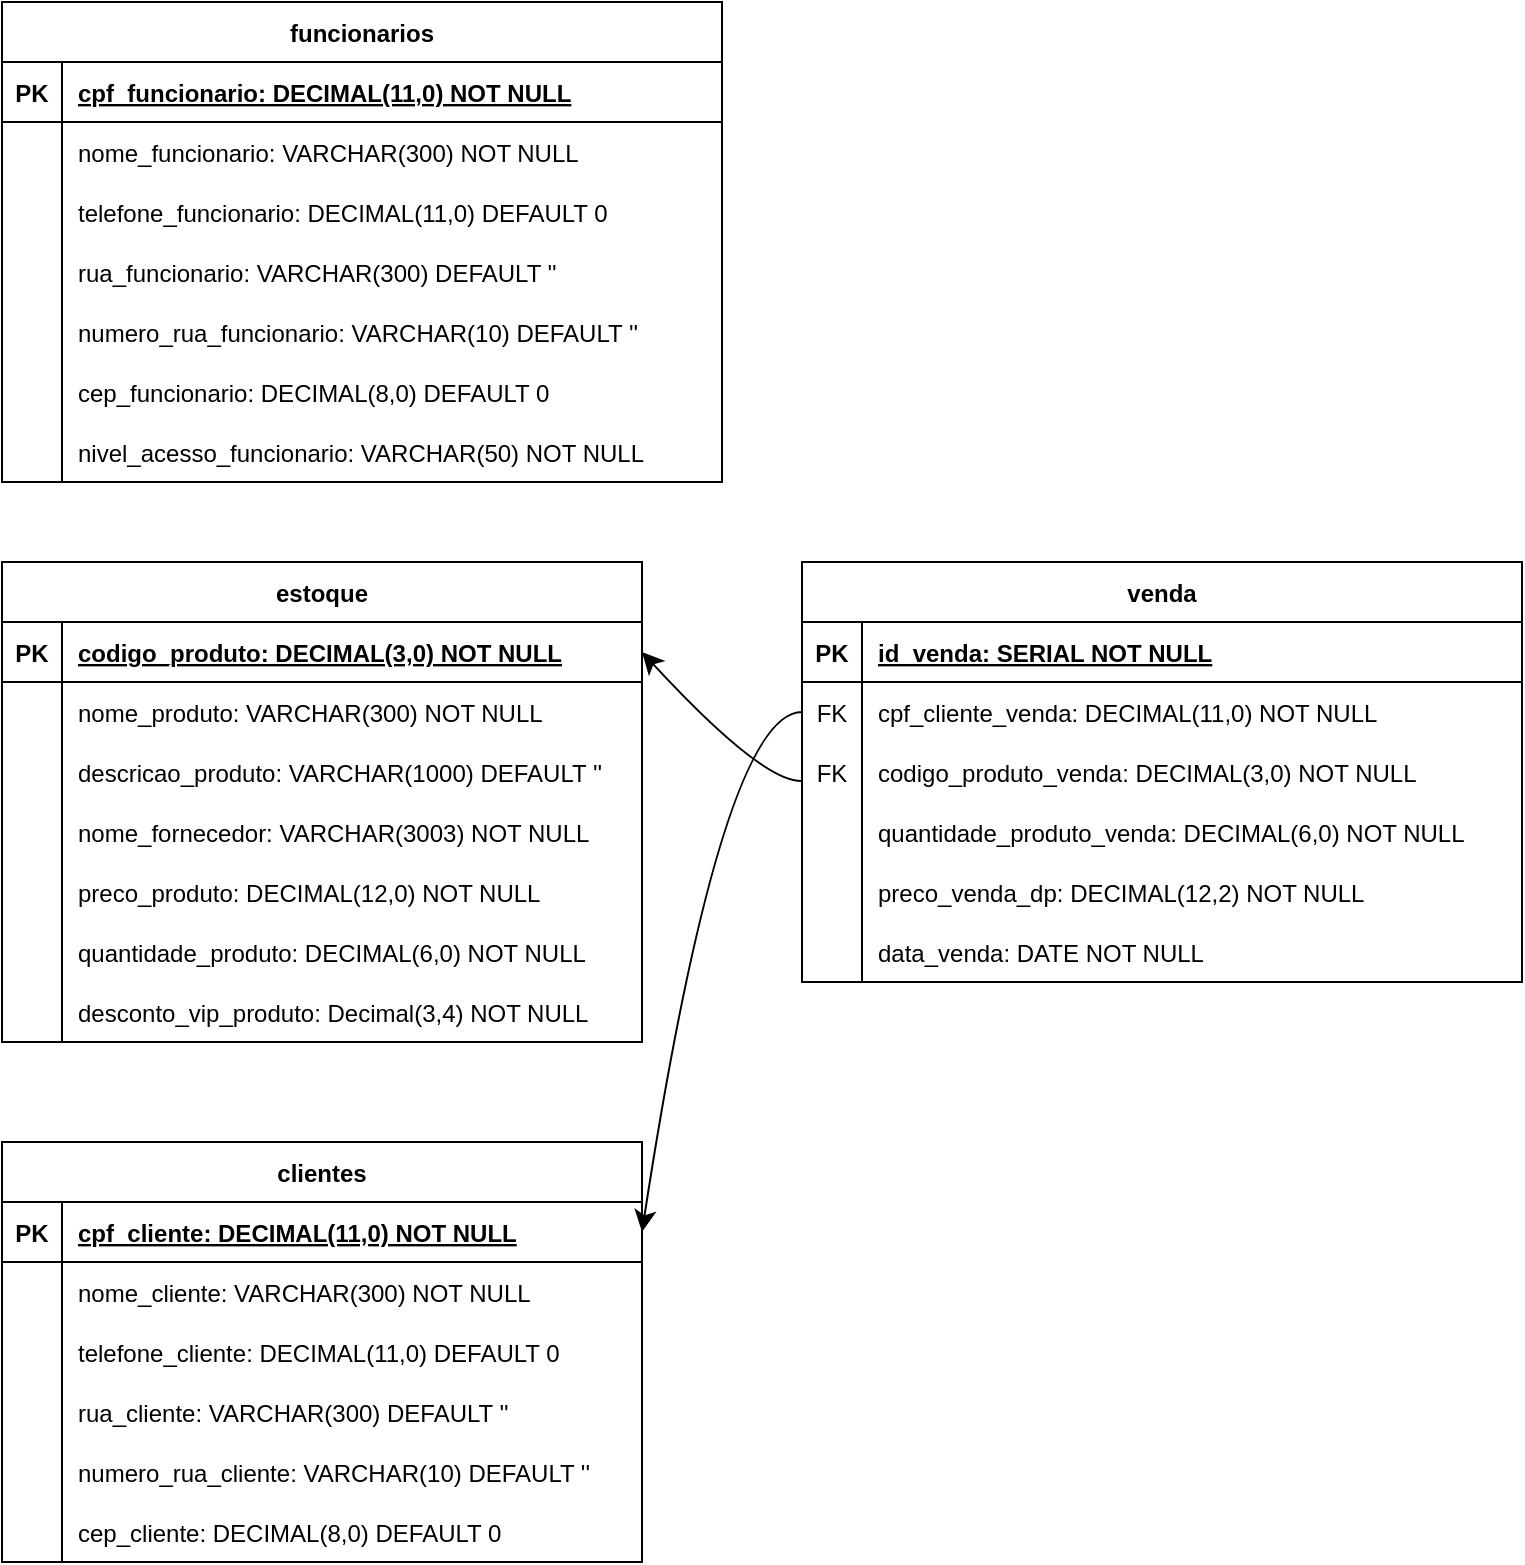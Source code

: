 <mxfile version="22.1.5" type="github">
  <diagram id="R2lEEEUBdFMjLlhIrx00" name="Page-1">
    <mxGraphModel dx="1434" dy="896" grid="1" gridSize="10" guides="1" tooltips="1" connect="1" arrows="1" fold="1" page="1" pageScale="1" pageWidth="850" pageHeight="1100" math="0" shadow="0" extFonts="Permanent Marker^https://fonts.googleapis.com/css?family=Permanent+Marker">
      <root>
        <mxCell id="0" />
        <mxCell id="1" parent="0" />
        <mxCell id="C-vyLk0tnHw3VtMMgP7b-2" value="clientes" style="shape=table;startSize=30;container=1;collapsible=1;childLayout=tableLayout;fixedRows=1;rowLines=0;fontStyle=1;align=center;resizeLast=1;" parent="1" vertex="1">
          <mxGeometry x="40" y="610" width="320" height="210" as="geometry" />
        </mxCell>
        <mxCell id="C-vyLk0tnHw3VtMMgP7b-3" value="" style="shape=partialRectangle;collapsible=0;dropTarget=0;pointerEvents=0;fillColor=none;points=[[0,0.5],[1,0.5]];portConstraint=eastwest;top=0;left=0;right=0;bottom=1;" parent="C-vyLk0tnHw3VtMMgP7b-2" vertex="1">
          <mxGeometry y="30" width="320" height="30" as="geometry" />
        </mxCell>
        <mxCell id="C-vyLk0tnHw3VtMMgP7b-4" value="PK" style="shape=partialRectangle;overflow=hidden;connectable=0;fillColor=none;top=0;left=0;bottom=0;right=0;fontStyle=1;" parent="C-vyLk0tnHw3VtMMgP7b-3" vertex="1">
          <mxGeometry width="30" height="30" as="geometry">
            <mxRectangle width="30" height="30" as="alternateBounds" />
          </mxGeometry>
        </mxCell>
        <mxCell id="C-vyLk0tnHw3VtMMgP7b-5" value="cpf_cliente: DECIMAL(11,0) NOT NULL" style="shape=partialRectangle;overflow=hidden;connectable=0;fillColor=none;top=0;left=0;bottom=0;right=0;align=left;spacingLeft=6;fontStyle=5;" parent="C-vyLk0tnHw3VtMMgP7b-3" vertex="1">
          <mxGeometry x="30" width="290" height="30" as="geometry">
            <mxRectangle width="290" height="30" as="alternateBounds" />
          </mxGeometry>
        </mxCell>
        <mxCell id="C-vyLk0tnHw3VtMMgP7b-6" value="" style="shape=partialRectangle;collapsible=0;dropTarget=0;pointerEvents=0;fillColor=none;points=[[0,0.5],[1,0.5]];portConstraint=eastwest;top=0;left=0;right=0;bottom=0;" parent="C-vyLk0tnHw3VtMMgP7b-2" vertex="1">
          <mxGeometry y="60" width="320" height="30" as="geometry" />
        </mxCell>
        <mxCell id="C-vyLk0tnHw3VtMMgP7b-7" value="" style="shape=partialRectangle;overflow=hidden;connectable=0;fillColor=none;top=0;left=0;bottom=0;right=0;" parent="C-vyLk0tnHw3VtMMgP7b-6" vertex="1">
          <mxGeometry width="30" height="30" as="geometry">
            <mxRectangle width="30" height="30" as="alternateBounds" />
          </mxGeometry>
        </mxCell>
        <mxCell id="C-vyLk0tnHw3VtMMgP7b-8" value="nome_cliente: VARCHAR(300) NOT NULL" style="shape=partialRectangle;overflow=hidden;connectable=0;fillColor=none;top=0;left=0;bottom=0;right=0;align=left;spacingLeft=6;" parent="C-vyLk0tnHw3VtMMgP7b-6" vertex="1">
          <mxGeometry x="30" width="290" height="30" as="geometry">
            <mxRectangle width="290" height="30" as="alternateBounds" />
          </mxGeometry>
        </mxCell>
        <mxCell id="VuaBsLZZw2XXIkpd5qdw-1" value="" style="shape=partialRectangle;collapsible=0;dropTarget=0;pointerEvents=0;fillColor=none;points=[[0,0.5],[1,0.5]];portConstraint=eastwest;top=0;left=0;right=0;bottom=0;" parent="C-vyLk0tnHw3VtMMgP7b-2" vertex="1">
          <mxGeometry y="90" width="320" height="30" as="geometry" />
        </mxCell>
        <mxCell id="VuaBsLZZw2XXIkpd5qdw-2" value="" style="shape=partialRectangle;overflow=hidden;connectable=0;fillColor=none;top=0;left=0;bottom=0;right=0;" parent="VuaBsLZZw2XXIkpd5qdw-1" vertex="1">
          <mxGeometry width="30" height="30" as="geometry">
            <mxRectangle width="30" height="30" as="alternateBounds" />
          </mxGeometry>
        </mxCell>
        <mxCell id="VuaBsLZZw2XXIkpd5qdw-3" value="telefone_cliente: DECIMAL(11,0) DEFAULT 0" style="shape=partialRectangle;overflow=hidden;connectable=0;fillColor=none;top=0;left=0;bottom=0;right=0;align=left;spacingLeft=6;" parent="VuaBsLZZw2XXIkpd5qdw-1" vertex="1">
          <mxGeometry x="30" width="290" height="30" as="geometry">
            <mxRectangle width="290" height="30" as="alternateBounds" />
          </mxGeometry>
        </mxCell>
        <mxCell id="VuaBsLZZw2XXIkpd5qdw-4" value="" style="shape=partialRectangle;collapsible=0;dropTarget=0;pointerEvents=0;fillColor=none;points=[[0,0.5],[1,0.5]];portConstraint=eastwest;top=0;left=0;right=0;bottom=0;" parent="C-vyLk0tnHw3VtMMgP7b-2" vertex="1">
          <mxGeometry y="120" width="320" height="30" as="geometry" />
        </mxCell>
        <mxCell id="VuaBsLZZw2XXIkpd5qdw-5" value="" style="shape=partialRectangle;overflow=hidden;connectable=0;fillColor=none;top=0;left=0;bottom=0;right=0;" parent="VuaBsLZZw2XXIkpd5qdw-4" vertex="1">
          <mxGeometry width="30" height="30" as="geometry">
            <mxRectangle width="30" height="30" as="alternateBounds" />
          </mxGeometry>
        </mxCell>
        <mxCell id="VuaBsLZZw2XXIkpd5qdw-6" value="rua_cliente: VARCHAR(300) DEFAULT &#39;&#39;" style="shape=partialRectangle;overflow=hidden;connectable=0;fillColor=none;top=0;left=0;bottom=0;right=0;align=left;spacingLeft=6;" parent="VuaBsLZZw2XXIkpd5qdw-4" vertex="1">
          <mxGeometry x="30" width="290" height="30" as="geometry">
            <mxRectangle width="290" height="30" as="alternateBounds" />
          </mxGeometry>
        </mxCell>
        <mxCell id="VuaBsLZZw2XXIkpd5qdw-7" value="" style="shape=partialRectangle;collapsible=0;dropTarget=0;pointerEvents=0;fillColor=none;points=[[0,0.5],[1,0.5]];portConstraint=eastwest;top=0;left=0;right=0;bottom=0;" parent="C-vyLk0tnHw3VtMMgP7b-2" vertex="1">
          <mxGeometry y="150" width="320" height="30" as="geometry" />
        </mxCell>
        <mxCell id="VuaBsLZZw2XXIkpd5qdw-8" value="" style="shape=partialRectangle;overflow=hidden;connectable=0;fillColor=none;top=0;left=0;bottom=0;right=0;" parent="VuaBsLZZw2XXIkpd5qdw-7" vertex="1">
          <mxGeometry width="30" height="30" as="geometry">
            <mxRectangle width="30" height="30" as="alternateBounds" />
          </mxGeometry>
        </mxCell>
        <mxCell id="VuaBsLZZw2XXIkpd5qdw-9" value="numero_rua_cliente: VARCHAR(10) DEFAULT &#39;&#39;" style="shape=partialRectangle;overflow=hidden;connectable=0;fillColor=none;top=0;left=0;bottom=0;right=0;align=left;spacingLeft=6;" parent="VuaBsLZZw2XXIkpd5qdw-7" vertex="1">
          <mxGeometry x="30" width="290" height="30" as="geometry">
            <mxRectangle width="290" height="30" as="alternateBounds" />
          </mxGeometry>
        </mxCell>
        <mxCell id="C-vyLk0tnHw3VtMMgP7b-9" value="" style="shape=partialRectangle;collapsible=0;dropTarget=0;pointerEvents=0;fillColor=none;points=[[0,0.5],[1,0.5]];portConstraint=eastwest;top=0;left=0;right=0;bottom=0;" parent="C-vyLk0tnHw3VtMMgP7b-2" vertex="1">
          <mxGeometry y="180" width="320" height="30" as="geometry" />
        </mxCell>
        <mxCell id="C-vyLk0tnHw3VtMMgP7b-10" value="" style="shape=partialRectangle;overflow=hidden;connectable=0;fillColor=none;top=0;left=0;bottom=0;right=0;" parent="C-vyLk0tnHw3VtMMgP7b-9" vertex="1">
          <mxGeometry width="30" height="30" as="geometry">
            <mxRectangle width="30" height="30" as="alternateBounds" />
          </mxGeometry>
        </mxCell>
        <mxCell id="C-vyLk0tnHw3VtMMgP7b-11" value="cep_cliente: DECIMAL(8,0) DEFAULT 0 " style="shape=partialRectangle;overflow=hidden;connectable=0;fillColor=none;top=0;left=0;bottom=0;right=0;align=left;spacingLeft=6;" parent="C-vyLk0tnHw3VtMMgP7b-9" vertex="1">
          <mxGeometry x="30" width="290" height="30" as="geometry">
            <mxRectangle width="290" height="30" as="alternateBounds" />
          </mxGeometry>
        </mxCell>
        <mxCell id="VuaBsLZZw2XXIkpd5qdw-10" value="estoque" style="shape=table;startSize=30;container=1;collapsible=1;childLayout=tableLayout;fixedRows=1;rowLines=0;fontStyle=1;align=center;resizeLast=1;" parent="1" vertex="1">
          <mxGeometry x="40" y="320" width="320" height="240" as="geometry" />
        </mxCell>
        <mxCell id="VuaBsLZZw2XXIkpd5qdw-11" value="" style="shape=partialRectangle;collapsible=0;dropTarget=0;pointerEvents=0;fillColor=none;points=[[0,0.5],[1,0.5]];portConstraint=eastwest;top=0;left=0;right=0;bottom=1;" parent="VuaBsLZZw2XXIkpd5qdw-10" vertex="1">
          <mxGeometry y="30" width="320" height="30" as="geometry" />
        </mxCell>
        <mxCell id="VuaBsLZZw2XXIkpd5qdw-12" value="PK" style="shape=partialRectangle;overflow=hidden;connectable=0;fillColor=none;top=0;left=0;bottom=0;right=0;fontStyle=1;" parent="VuaBsLZZw2XXIkpd5qdw-11" vertex="1">
          <mxGeometry width="30" height="30" as="geometry">
            <mxRectangle width="30" height="30" as="alternateBounds" />
          </mxGeometry>
        </mxCell>
        <mxCell id="VuaBsLZZw2XXIkpd5qdw-13" value="codigo_produto: DECIMAL(3,0) NOT NULL" style="shape=partialRectangle;overflow=hidden;connectable=0;fillColor=none;top=0;left=0;bottom=0;right=0;align=left;spacingLeft=6;fontStyle=5;" parent="VuaBsLZZw2XXIkpd5qdw-11" vertex="1">
          <mxGeometry x="30" width="290" height="30" as="geometry">
            <mxRectangle width="290" height="30" as="alternateBounds" />
          </mxGeometry>
        </mxCell>
        <mxCell id="VuaBsLZZw2XXIkpd5qdw-14" value="" style="shape=partialRectangle;collapsible=0;dropTarget=0;pointerEvents=0;fillColor=none;points=[[0,0.5],[1,0.5]];portConstraint=eastwest;top=0;left=0;right=0;bottom=0;" parent="VuaBsLZZw2XXIkpd5qdw-10" vertex="1">
          <mxGeometry y="60" width="320" height="30" as="geometry" />
        </mxCell>
        <mxCell id="VuaBsLZZw2XXIkpd5qdw-15" value="" style="shape=partialRectangle;overflow=hidden;connectable=0;fillColor=none;top=0;left=0;bottom=0;right=0;" parent="VuaBsLZZw2XXIkpd5qdw-14" vertex="1">
          <mxGeometry width="30" height="30" as="geometry">
            <mxRectangle width="30" height="30" as="alternateBounds" />
          </mxGeometry>
        </mxCell>
        <mxCell id="VuaBsLZZw2XXIkpd5qdw-16" value="nome_produto: VARCHAR(300) NOT NULL" style="shape=partialRectangle;overflow=hidden;connectable=0;fillColor=none;top=0;left=0;bottom=0;right=0;align=left;spacingLeft=6;" parent="VuaBsLZZw2XXIkpd5qdw-14" vertex="1">
          <mxGeometry x="30" width="290" height="30" as="geometry">
            <mxRectangle width="290" height="30" as="alternateBounds" />
          </mxGeometry>
        </mxCell>
        <mxCell id="VuaBsLZZw2XXIkpd5qdw-17" value="" style="shape=partialRectangle;collapsible=0;dropTarget=0;pointerEvents=0;fillColor=none;points=[[0,0.5],[1,0.5]];portConstraint=eastwest;top=0;left=0;right=0;bottom=0;" parent="VuaBsLZZw2XXIkpd5qdw-10" vertex="1">
          <mxGeometry y="90" width="320" height="30" as="geometry" />
        </mxCell>
        <mxCell id="VuaBsLZZw2XXIkpd5qdw-18" value="" style="shape=partialRectangle;overflow=hidden;connectable=0;fillColor=none;top=0;left=0;bottom=0;right=0;" parent="VuaBsLZZw2XXIkpd5qdw-17" vertex="1">
          <mxGeometry width="30" height="30" as="geometry">
            <mxRectangle width="30" height="30" as="alternateBounds" />
          </mxGeometry>
        </mxCell>
        <mxCell id="VuaBsLZZw2XXIkpd5qdw-19" value="descricao_produto: VARCHAR(1000) DEFAULT &#39;&#39;" style="shape=partialRectangle;overflow=hidden;connectable=0;fillColor=none;top=0;left=0;bottom=0;right=0;align=left;spacingLeft=6;" parent="VuaBsLZZw2XXIkpd5qdw-17" vertex="1">
          <mxGeometry x="30" width="290" height="30" as="geometry">
            <mxRectangle width="290" height="30" as="alternateBounds" />
          </mxGeometry>
        </mxCell>
        <mxCell id="VuaBsLZZw2XXIkpd5qdw-20" value="" style="shape=partialRectangle;collapsible=0;dropTarget=0;pointerEvents=0;fillColor=none;points=[[0,0.5],[1,0.5]];portConstraint=eastwest;top=0;left=0;right=0;bottom=0;" parent="VuaBsLZZw2XXIkpd5qdw-10" vertex="1">
          <mxGeometry y="120" width="320" height="30" as="geometry" />
        </mxCell>
        <mxCell id="VuaBsLZZw2XXIkpd5qdw-21" value="" style="shape=partialRectangle;overflow=hidden;connectable=0;fillColor=none;top=0;left=0;bottom=0;right=0;" parent="VuaBsLZZw2XXIkpd5qdw-20" vertex="1">
          <mxGeometry width="30" height="30" as="geometry">
            <mxRectangle width="30" height="30" as="alternateBounds" />
          </mxGeometry>
        </mxCell>
        <mxCell id="VuaBsLZZw2XXIkpd5qdw-22" value="nome_fornecedor: VARCHAR(3003) NOT NULL" style="shape=partialRectangle;overflow=hidden;connectable=0;fillColor=none;top=0;left=0;bottom=0;right=0;align=left;spacingLeft=6;" parent="VuaBsLZZw2XXIkpd5qdw-20" vertex="1">
          <mxGeometry x="30" width="290" height="30" as="geometry">
            <mxRectangle width="290" height="30" as="alternateBounds" />
          </mxGeometry>
        </mxCell>
        <mxCell id="VuaBsLZZw2XXIkpd5qdw-23" value="" style="shape=partialRectangle;collapsible=0;dropTarget=0;pointerEvents=0;fillColor=none;points=[[0,0.5],[1,0.5]];portConstraint=eastwest;top=0;left=0;right=0;bottom=0;" parent="VuaBsLZZw2XXIkpd5qdw-10" vertex="1">
          <mxGeometry y="150" width="320" height="30" as="geometry" />
        </mxCell>
        <mxCell id="VuaBsLZZw2XXIkpd5qdw-24" value="" style="shape=partialRectangle;overflow=hidden;connectable=0;fillColor=none;top=0;left=0;bottom=0;right=0;" parent="VuaBsLZZw2XXIkpd5qdw-23" vertex="1">
          <mxGeometry width="30" height="30" as="geometry">
            <mxRectangle width="30" height="30" as="alternateBounds" />
          </mxGeometry>
        </mxCell>
        <mxCell id="VuaBsLZZw2XXIkpd5qdw-25" value="preco_produto: DECIMAL(12,0) NOT NULL" style="shape=partialRectangle;overflow=hidden;connectable=0;fillColor=none;top=0;left=0;bottom=0;right=0;align=left;spacingLeft=6;" parent="VuaBsLZZw2XXIkpd5qdw-23" vertex="1">
          <mxGeometry x="30" width="290" height="30" as="geometry">
            <mxRectangle width="290" height="30" as="alternateBounds" />
          </mxGeometry>
        </mxCell>
        <mxCell id="VuaBsLZZw2XXIkpd5qdw-26" value="" style="shape=partialRectangle;collapsible=0;dropTarget=0;pointerEvents=0;fillColor=none;points=[[0,0.5],[1,0.5]];portConstraint=eastwest;top=0;left=0;right=0;bottom=0;" parent="VuaBsLZZw2XXIkpd5qdw-10" vertex="1">
          <mxGeometry y="180" width="320" height="30" as="geometry" />
        </mxCell>
        <mxCell id="VuaBsLZZw2XXIkpd5qdw-27" value="" style="shape=partialRectangle;overflow=hidden;connectable=0;fillColor=none;top=0;left=0;bottom=0;right=0;" parent="VuaBsLZZw2XXIkpd5qdw-26" vertex="1">
          <mxGeometry width="30" height="30" as="geometry">
            <mxRectangle width="30" height="30" as="alternateBounds" />
          </mxGeometry>
        </mxCell>
        <mxCell id="VuaBsLZZw2XXIkpd5qdw-28" value="quantidade_produto: DECIMAL(6,0) NOT NULL" style="shape=partialRectangle;overflow=hidden;connectable=0;fillColor=none;top=0;left=0;bottom=0;right=0;align=left;spacingLeft=6;" parent="VuaBsLZZw2XXIkpd5qdw-26" vertex="1">
          <mxGeometry x="30" width="290" height="30" as="geometry">
            <mxRectangle width="290" height="30" as="alternateBounds" />
          </mxGeometry>
        </mxCell>
        <mxCell id="VuaBsLZZw2XXIkpd5qdw-74" value="" style="shape=partialRectangle;collapsible=0;dropTarget=0;pointerEvents=0;fillColor=none;points=[[0,0.5],[1,0.5]];portConstraint=eastwest;top=0;left=0;right=0;bottom=0;" parent="VuaBsLZZw2XXIkpd5qdw-10" vertex="1">
          <mxGeometry y="210" width="320" height="30" as="geometry" />
        </mxCell>
        <mxCell id="VuaBsLZZw2XXIkpd5qdw-75" value="" style="shape=partialRectangle;overflow=hidden;connectable=0;fillColor=none;top=0;left=0;bottom=0;right=0;" parent="VuaBsLZZw2XXIkpd5qdw-74" vertex="1">
          <mxGeometry width="30" height="30" as="geometry">
            <mxRectangle width="30" height="30" as="alternateBounds" />
          </mxGeometry>
        </mxCell>
        <mxCell id="VuaBsLZZw2XXIkpd5qdw-76" value="desconto_vip_produto: Decimal(3,4) NOT NULL" style="shape=partialRectangle;overflow=hidden;connectable=0;fillColor=none;top=0;left=0;bottom=0;right=0;align=left;spacingLeft=6;" parent="VuaBsLZZw2XXIkpd5qdw-74" vertex="1">
          <mxGeometry x="30" width="290" height="30" as="geometry">
            <mxRectangle width="290" height="30" as="alternateBounds" />
          </mxGeometry>
        </mxCell>
        <mxCell id="VuaBsLZZw2XXIkpd5qdw-48" value="funcionarios" style="shape=table;startSize=30;container=1;collapsible=1;childLayout=tableLayout;fixedRows=1;rowLines=0;fontStyle=1;align=center;resizeLast=1;" parent="1" vertex="1">
          <mxGeometry x="40" y="40" width="360" height="240" as="geometry" />
        </mxCell>
        <mxCell id="VuaBsLZZw2XXIkpd5qdw-49" value="" style="shape=partialRectangle;collapsible=0;dropTarget=0;pointerEvents=0;fillColor=none;points=[[0,0.5],[1,0.5]];portConstraint=eastwest;top=0;left=0;right=0;bottom=1;" parent="VuaBsLZZw2XXIkpd5qdw-48" vertex="1">
          <mxGeometry y="30" width="360" height="30" as="geometry" />
        </mxCell>
        <mxCell id="VuaBsLZZw2XXIkpd5qdw-50" value="PK" style="shape=partialRectangle;overflow=hidden;connectable=0;fillColor=none;top=0;left=0;bottom=0;right=0;fontStyle=1;" parent="VuaBsLZZw2XXIkpd5qdw-49" vertex="1">
          <mxGeometry width="30" height="30" as="geometry">
            <mxRectangle width="30" height="30" as="alternateBounds" />
          </mxGeometry>
        </mxCell>
        <mxCell id="VuaBsLZZw2XXIkpd5qdw-51" value="cpf_funcionario: DECIMAL(11,0) NOT NULL" style="shape=partialRectangle;overflow=hidden;connectable=0;fillColor=none;top=0;left=0;bottom=0;right=0;align=left;spacingLeft=6;fontStyle=5;" parent="VuaBsLZZw2XXIkpd5qdw-49" vertex="1">
          <mxGeometry x="30" width="330" height="30" as="geometry">
            <mxRectangle width="330" height="30" as="alternateBounds" />
          </mxGeometry>
        </mxCell>
        <mxCell id="VuaBsLZZw2XXIkpd5qdw-52" value="" style="shape=partialRectangle;collapsible=0;dropTarget=0;pointerEvents=0;fillColor=none;points=[[0,0.5],[1,0.5]];portConstraint=eastwest;top=0;left=0;right=0;bottom=0;" parent="VuaBsLZZw2XXIkpd5qdw-48" vertex="1">
          <mxGeometry y="60" width="360" height="30" as="geometry" />
        </mxCell>
        <mxCell id="VuaBsLZZw2XXIkpd5qdw-53" value="" style="shape=partialRectangle;overflow=hidden;connectable=0;fillColor=none;top=0;left=0;bottom=0;right=0;" parent="VuaBsLZZw2XXIkpd5qdw-52" vertex="1">
          <mxGeometry width="30" height="30" as="geometry">
            <mxRectangle width="30" height="30" as="alternateBounds" />
          </mxGeometry>
        </mxCell>
        <mxCell id="VuaBsLZZw2XXIkpd5qdw-54" value="nome_funcionario: VARCHAR(300) NOT NULL" style="shape=partialRectangle;overflow=hidden;connectable=0;fillColor=none;top=0;left=0;bottom=0;right=0;align=left;spacingLeft=6;" parent="VuaBsLZZw2XXIkpd5qdw-52" vertex="1">
          <mxGeometry x="30" width="330" height="30" as="geometry">
            <mxRectangle width="330" height="30" as="alternateBounds" />
          </mxGeometry>
        </mxCell>
        <mxCell id="VuaBsLZZw2XXIkpd5qdw-55" value="" style="shape=partialRectangle;collapsible=0;dropTarget=0;pointerEvents=0;fillColor=none;points=[[0,0.5],[1,0.5]];portConstraint=eastwest;top=0;left=0;right=0;bottom=0;" parent="VuaBsLZZw2XXIkpd5qdw-48" vertex="1">
          <mxGeometry y="90" width="360" height="30" as="geometry" />
        </mxCell>
        <mxCell id="VuaBsLZZw2XXIkpd5qdw-56" value="" style="shape=partialRectangle;overflow=hidden;connectable=0;fillColor=none;top=0;left=0;bottom=0;right=0;" parent="VuaBsLZZw2XXIkpd5qdw-55" vertex="1">
          <mxGeometry width="30" height="30" as="geometry">
            <mxRectangle width="30" height="30" as="alternateBounds" />
          </mxGeometry>
        </mxCell>
        <mxCell id="VuaBsLZZw2XXIkpd5qdw-57" value="telefone_funcionario: DECIMAL(11,0) DEFAULT 0" style="shape=partialRectangle;overflow=hidden;connectable=0;fillColor=none;top=0;left=0;bottom=0;right=0;align=left;spacingLeft=6;" parent="VuaBsLZZw2XXIkpd5qdw-55" vertex="1">
          <mxGeometry x="30" width="330" height="30" as="geometry">
            <mxRectangle width="330" height="30" as="alternateBounds" />
          </mxGeometry>
        </mxCell>
        <mxCell id="VuaBsLZZw2XXIkpd5qdw-58" value="" style="shape=partialRectangle;collapsible=0;dropTarget=0;pointerEvents=0;fillColor=none;points=[[0,0.5],[1,0.5]];portConstraint=eastwest;top=0;left=0;right=0;bottom=0;" parent="VuaBsLZZw2XXIkpd5qdw-48" vertex="1">
          <mxGeometry y="120" width="360" height="30" as="geometry" />
        </mxCell>
        <mxCell id="VuaBsLZZw2XXIkpd5qdw-59" value="" style="shape=partialRectangle;overflow=hidden;connectable=0;fillColor=none;top=0;left=0;bottom=0;right=0;" parent="VuaBsLZZw2XXIkpd5qdw-58" vertex="1">
          <mxGeometry width="30" height="30" as="geometry">
            <mxRectangle width="30" height="30" as="alternateBounds" />
          </mxGeometry>
        </mxCell>
        <mxCell id="VuaBsLZZw2XXIkpd5qdw-60" value="rua_funcionario: VARCHAR(300) DEFAULT &#39;&#39;" style="shape=partialRectangle;overflow=hidden;connectable=0;fillColor=none;top=0;left=0;bottom=0;right=0;align=left;spacingLeft=6;" parent="VuaBsLZZw2XXIkpd5qdw-58" vertex="1">
          <mxGeometry x="30" width="330" height="30" as="geometry">
            <mxRectangle width="330" height="30" as="alternateBounds" />
          </mxGeometry>
        </mxCell>
        <mxCell id="VuaBsLZZw2XXIkpd5qdw-61" value="" style="shape=partialRectangle;collapsible=0;dropTarget=0;pointerEvents=0;fillColor=none;points=[[0,0.5],[1,0.5]];portConstraint=eastwest;top=0;left=0;right=0;bottom=0;" parent="VuaBsLZZw2XXIkpd5qdw-48" vertex="1">
          <mxGeometry y="150" width="360" height="30" as="geometry" />
        </mxCell>
        <mxCell id="VuaBsLZZw2XXIkpd5qdw-62" value="" style="shape=partialRectangle;overflow=hidden;connectable=0;fillColor=none;top=0;left=0;bottom=0;right=0;" parent="VuaBsLZZw2XXIkpd5qdw-61" vertex="1">
          <mxGeometry width="30" height="30" as="geometry">
            <mxRectangle width="30" height="30" as="alternateBounds" />
          </mxGeometry>
        </mxCell>
        <mxCell id="VuaBsLZZw2XXIkpd5qdw-63" value="numero_rua_funcionario: VARCHAR(10) DEFAULT &#39;&#39;" style="shape=partialRectangle;overflow=hidden;connectable=0;fillColor=none;top=0;left=0;bottom=0;right=0;align=left;spacingLeft=6;" parent="VuaBsLZZw2XXIkpd5qdw-61" vertex="1">
          <mxGeometry x="30" width="330" height="30" as="geometry">
            <mxRectangle width="330" height="30" as="alternateBounds" />
          </mxGeometry>
        </mxCell>
        <mxCell id="VuaBsLZZw2XXIkpd5qdw-64" value="" style="shape=partialRectangle;collapsible=0;dropTarget=0;pointerEvents=0;fillColor=none;points=[[0,0.5],[1,0.5]];portConstraint=eastwest;top=0;left=0;right=0;bottom=0;" parent="VuaBsLZZw2XXIkpd5qdw-48" vertex="1">
          <mxGeometry y="180" width="360" height="30" as="geometry" />
        </mxCell>
        <mxCell id="VuaBsLZZw2XXIkpd5qdw-65" value="" style="shape=partialRectangle;overflow=hidden;connectable=0;fillColor=none;top=0;left=0;bottom=0;right=0;" parent="VuaBsLZZw2XXIkpd5qdw-64" vertex="1">
          <mxGeometry width="30" height="30" as="geometry">
            <mxRectangle width="30" height="30" as="alternateBounds" />
          </mxGeometry>
        </mxCell>
        <mxCell id="VuaBsLZZw2XXIkpd5qdw-66" value="cep_funcionario: DECIMAL(8,0) DEFAULT 0 " style="shape=partialRectangle;overflow=hidden;connectable=0;fillColor=none;top=0;left=0;bottom=0;right=0;align=left;spacingLeft=6;" parent="VuaBsLZZw2XXIkpd5qdw-64" vertex="1">
          <mxGeometry x="30" width="330" height="30" as="geometry">
            <mxRectangle width="330" height="30" as="alternateBounds" />
          </mxGeometry>
        </mxCell>
        <mxCell id="VuaBsLZZw2XXIkpd5qdw-71" value="" style="shape=partialRectangle;collapsible=0;dropTarget=0;pointerEvents=0;fillColor=none;points=[[0,0.5],[1,0.5]];portConstraint=eastwest;top=0;left=0;right=0;bottom=0;" parent="VuaBsLZZw2XXIkpd5qdw-48" vertex="1">
          <mxGeometry y="210" width="360" height="30" as="geometry" />
        </mxCell>
        <mxCell id="VuaBsLZZw2XXIkpd5qdw-72" value="" style="shape=partialRectangle;overflow=hidden;connectable=0;fillColor=none;top=0;left=0;bottom=0;right=0;" parent="VuaBsLZZw2XXIkpd5qdw-71" vertex="1">
          <mxGeometry width="30" height="30" as="geometry">
            <mxRectangle width="30" height="30" as="alternateBounds" />
          </mxGeometry>
        </mxCell>
        <mxCell id="VuaBsLZZw2XXIkpd5qdw-73" value="nivel_acesso_funcionario: VARCHAR(50) NOT NULL" style="shape=partialRectangle;overflow=hidden;connectable=0;fillColor=none;top=0;left=0;bottom=0;right=0;align=left;spacingLeft=6;" parent="VuaBsLZZw2XXIkpd5qdw-71" vertex="1">
          <mxGeometry x="30" width="330" height="30" as="geometry">
            <mxRectangle width="330" height="30" as="alternateBounds" />
          </mxGeometry>
        </mxCell>
        <mxCell id="VuaBsLZZw2XXIkpd5qdw-121" value="venda" style="shape=table;startSize=30;container=1;collapsible=1;childLayout=tableLayout;fixedRows=1;rowLines=0;fontStyle=1;align=center;resizeLast=1;" parent="1" vertex="1">
          <mxGeometry x="440" y="320" width="360" height="210" as="geometry" />
        </mxCell>
        <mxCell id="VuaBsLZZw2XXIkpd5qdw-122" value="" style="shape=partialRectangle;collapsible=0;dropTarget=0;pointerEvents=0;fillColor=none;points=[[0,0.5],[1,0.5]];portConstraint=eastwest;top=0;left=0;right=0;bottom=1;" parent="VuaBsLZZw2XXIkpd5qdw-121" vertex="1">
          <mxGeometry y="30" width="360" height="30" as="geometry" />
        </mxCell>
        <mxCell id="VuaBsLZZw2XXIkpd5qdw-123" value="PK" style="shape=partialRectangle;overflow=hidden;connectable=0;fillColor=none;top=0;left=0;bottom=0;right=0;fontStyle=1;" parent="VuaBsLZZw2XXIkpd5qdw-122" vertex="1">
          <mxGeometry width="30" height="30" as="geometry">
            <mxRectangle width="30" height="30" as="alternateBounds" />
          </mxGeometry>
        </mxCell>
        <mxCell id="VuaBsLZZw2XXIkpd5qdw-124" value="id_venda: SERIAL NOT NULL" style="shape=partialRectangle;overflow=hidden;connectable=0;fillColor=none;top=0;left=0;bottom=0;right=0;align=left;spacingLeft=6;fontStyle=5;" parent="VuaBsLZZw2XXIkpd5qdw-122" vertex="1">
          <mxGeometry x="30" width="330" height="30" as="geometry">
            <mxRectangle width="330" height="30" as="alternateBounds" />
          </mxGeometry>
        </mxCell>
        <mxCell id="VuaBsLZZw2XXIkpd5qdw-128" value="" style="shape=partialRectangle;collapsible=0;dropTarget=0;pointerEvents=0;fillColor=none;points=[[0,0.5],[1,0.5]];portConstraint=eastwest;top=0;left=0;right=0;bottom=0;" parent="VuaBsLZZw2XXIkpd5qdw-121" vertex="1">
          <mxGeometry y="60" width="360" height="30" as="geometry" />
        </mxCell>
        <mxCell id="VuaBsLZZw2XXIkpd5qdw-129" value="FK" style="shape=partialRectangle;overflow=hidden;connectable=0;fillColor=none;top=0;left=0;bottom=0;right=0;" parent="VuaBsLZZw2XXIkpd5qdw-128" vertex="1">
          <mxGeometry width="30" height="30" as="geometry">
            <mxRectangle width="30" height="30" as="alternateBounds" />
          </mxGeometry>
        </mxCell>
        <mxCell id="VuaBsLZZw2XXIkpd5qdw-130" value="cpf_cliente_venda: DECIMAL(11,0) NOT NULL" style="shape=partialRectangle;overflow=hidden;connectable=0;fillColor=none;top=0;left=0;bottom=0;right=0;align=left;spacingLeft=6;" parent="VuaBsLZZw2XXIkpd5qdw-128" vertex="1">
          <mxGeometry x="30" width="330" height="30" as="geometry">
            <mxRectangle width="330" height="30" as="alternateBounds" />
          </mxGeometry>
        </mxCell>
        <mxCell id="VuaBsLZZw2XXIkpd5qdw-131" value="" style="shape=partialRectangle;collapsible=0;dropTarget=0;pointerEvents=0;fillColor=none;points=[[0,0.5],[1,0.5]];portConstraint=eastwest;top=0;left=0;right=0;bottom=0;" parent="VuaBsLZZw2XXIkpd5qdw-121" vertex="1">
          <mxGeometry y="90" width="360" height="30" as="geometry" />
        </mxCell>
        <mxCell id="VuaBsLZZw2XXIkpd5qdw-132" value="FK" style="shape=partialRectangle;overflow=hidden;connectable=0;fillColor=none;top=0;left=0;bottom=0;right=0;" parent="VuaBsLZZw2XXIkpd5qdw-131" vertex="1">
          <mxGeometry width="30" height="30" as="geometry">
            <mxRectangle width="30" height="30" as="alternateBounds" />
          </mxGeometry>
        </mxCell>
        <mxCell id="VuaBsLZZw2XXIkpd5qdw-133" value="codigo_produto_venda: DECIMAL(3,0) NOT NULL" style="shape=partialRectangle;overflow=hidden;connectable=0;fillColor=none;top=0;left=0;bottom=0;right=0;align=left;spacingLeft=6;" parent="VuaBsLZZw2XXIkpd5qdw-131" vertex="1">
          <mxGeometry x="30" width="330" height="30" as="geometry">
            <mxRectangle width="330" height="30" as="alternateBounds" />
          </mxGeometry>
        </mxCell>
        <mxCell id="VuaBsLZZw2XXIkpd5qdw-136" value="" style="shape=partialRectangle;collapsible=0;dropTarget=0;pointerEvents=0;fillColor=none;points=[[0,0.5],[1,0.5]];portConstraint=eastwest;top=0;left=0;right=0;bottom=0;" parent="VuaBsLZZw2XXIkpd5qdw-121" vertex="1">
          <mxGeometry y="120" width="360" height="30" as="geometry" />
        </mxCell>
        <mxCell id="VuaBsLZZw2XXIkpd5qdw-137" value="" style="shape=partialRectangle;overflow=hidden;connectable=0;fillColor=none;top=0;left=0;bottom=0;right=0;" parent="VuaBsLZZw2XXIkpd5qdw-136" vertex="1">
          <mxGeometry width="30" height="30" as="geometry">
            <mxRectangle width="30" height="30" as="alternateBounds" />
          </mxGeometry>
        </mxCell>
        <mxCell id="VuaBsLZZw2XXIkpd5qdw-138" value="quantidade_produto_venda: DECIMAL(6,0) NOT NULL" style="shape=partialRectangle;overflow=hidden;connectable=0;fillColor=none;top=0;left=0;bottom=0;right=0;align=left;spacingLeft=6;" parent="VuaBsLZZw2XXIkpd5qdw-136" vertex="1">
          <mxGeometry x="30" width="330" height="30" as="geometry">
            <mxRectangle width="330" height="30" as="alternateBounds" />
          </mxGeometry>
        </mxCell>
        <mxCell id="9-bL91WKbvsZhfPS1gJN-1" value="" style="shape=partialRectangle;collapsible=0;dropTarget=0;pointerEvents=0;fillColor=none;points=[[0,0.5],[1,0.5]];portConstraint=eastwest;top=0;left=0;right=0;bottom=0;" vertex="1" parent="VuaBsLZZw2XXIkpd5qdw-121">
          <mxGeometry y="150" width="360" height="30" as="geometry" />
        </mxCell>
        <mxCell id="9-bL91WKbvsZhfPS1gJN-2" value="" style="shape=partialRectangle;overflow=hidden;connectable=0;fillColor=none;top=0;left=0;bottom=0;right=0;" vertex="1" parent="9-bL91WKbvsZhfPS1gJN-1">
          <mxGeometry width="30" height="30" as="geometry">
            <mxRectangle width="30" height="30" as="alternateBounds" />
          </mxGeometry>
        </mxCell>
        <mxCell id="9-bL91WKbvsZhfPS1gJN-3" value="preco_venda_dp: DECIMAL(12,2) NOT NULL" style="shape=partialRectangle;overflow=hidden;connectable=0;fillColor=none;top=0;left=0;bottom=0;right=0;align=left;spacingLeft=6;" vertex="1" parent="9-bL91WKbvsZhfPS1gJN-1">
          <mxGeometry x="30" width="330" height="30" as="geometry">
            <mxRectangle width="330" height="30" as="alternateBounds" />
          </mxGeometry>
        </mxCell>
        <mxCell id="9-bL91WKbvsZhfPS1gJN-4" value="" style="shape=partialRectangle;collapsible=0;dropTarget=0;pointerEvents=0;fillColor=none;points=[[0,0.5],[1,0.5]];portConstraint=eastwest;top=0;left=0;right=0;bottom=0;" vertex="1" parent="VuaBsLZZw2XXIkpd5qdw-121">
          <mxGeometry y="180" width="360" height="30" as="geometry" />
        </mxCell>
        <mxCell id="9-bL91WKbvsZhfPS1gJN-5" value="" style="shape=partialRectangle;overflow=hidden;connectable=0;fillColor=none;top=0;left=0;bottom=0;right=0;" vertex="1" parent="9-bL91WKbvsZhfPS1gJN-4">
          <mxGeometry width="30" height="30" as="geometry">
            <mxRectangle width="30" height="30" as="alternateBounds" />
          </mxGeometry>
        </mxCell>
        <mxCell id="9-bL91WKbvsZhfPS1gJN-6" value="data_venda: DATE NOT NULL" style="shape=partialRectangle;overflow=hidden;connectable=0;fillColor=none;top=0;left=0;bottom=0;right=0;align=left;spacingLeft=6;" vertex="1" parent="9-bL91WKbvsZhfPS1gJN-4">
          <mxGeometry x="30" width="330" height="30" as="geometry">
            <mxRectangle width="330" height="30" as="alternateBounds" />
          </mxGeometry>
        </mxCell>
        <mxCell id="9-bL91WKbvsZhfPS1gJN-14" style="edgeStyle=none;curved=1;rounded=0;orthogonalLoop=1;jettySize=auto;html=1;entryX=1;entryY=0.5;entryDx=0;entryDy=0;fontSize=12;startSize=8;endSize=8;" edge="1" parent="1" source="VuaBsLZZw2XXIkpd5qdw-131" target="VuaBsLZZw2XXIkpd5qdw-11">
          <mxGeometry relative="1" as="geometry">
            <Array as="points">
              <mxPoint x="420" y="430" />
            </Array>
          </mxGeometry>
        </mxCell>
        <mxCell id="9-bL91WKbvsZhfPS1gJN-15" style="edgeStyle=none;curved=1;rounded=0;orthogonalLoop=1;jettySize=auto;html=1;entryX=1;entryY=0.5;entryDx=0;entryDy=0;fontSize=12;startSize=8;endSize=8;" edge="1" parent="1" source="VuaBsLZZw2XXIkpd5qdw-128" target="C-vyLk0tnHw3VtMMgP7b-3">
          <mxGeometry relative="1" as="geometry">
            <Array as="points">
              <mxPoint x="400" y="395" />
            </Array>
          </mxGeometry>
        </mxCell>
      </root>
    </mxGraphModel>
  </diagram>
</mxfile>

